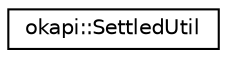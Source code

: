 digraph "Graphical Class Hierarchy"
{
 // LATEX_PDF_SIZE
  edge [fontname="Helvetica",fontsize="10",labelfontname="Helvetica",labelfontsize="10"];
  node [fontname="Helvetica",fontsize="10",shape=record];
  rankdir="LR";
  Node0 [label="okapi::SettledUtil",height=0.2,width=0.4,color="black", fillcolor="white", style="filled",URL="$classokapi_1_1SettledUtil.html",tooltip=" "];
}
